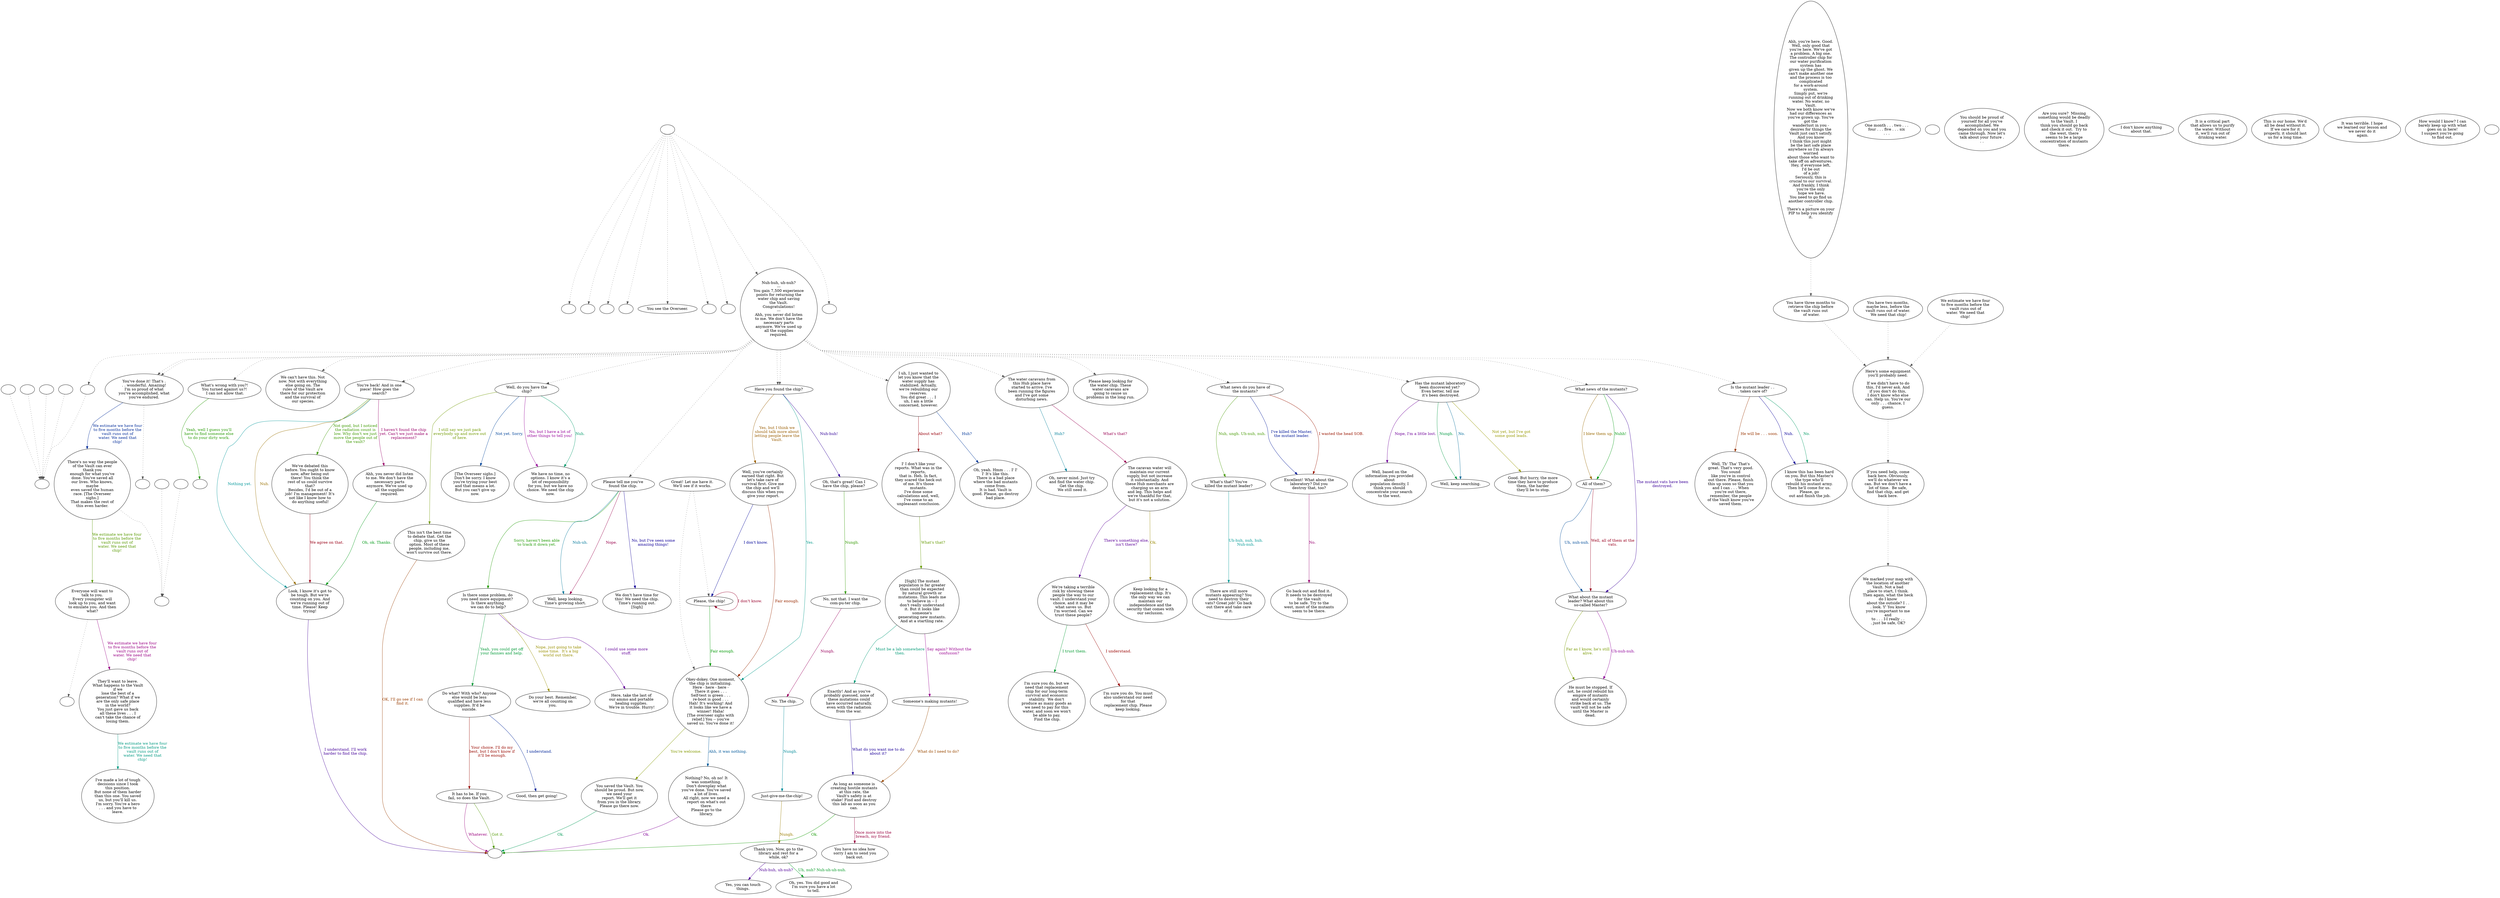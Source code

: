 digraph OVER {
  "start" [style=filled       fillcolor="#FFFFFF"       color="#000000"]
  "start" -> "combat_p_proc" [style=dotted color="#555555"]
  "start" -> "critter_p_proc" [style=dotted color="#555555"]
  "start" -> "damage_p_proc" [style=dotted color="#555555"]
  "start" -> "destroy_p_proc" [style=dotted color="#555555"]
  "start" -> "look_at_p_proc" [style=dotted color="#555555"]
  "start" -> "map_enter_p_proc" [style=dotted color="#555555"]
  "start" -> "pickup_p_proc" [style=dotted color="#555555"]
  "start" -> "talk_p_proc" [style=dotted color="#555555"]
  "start" -> "use_skill_on_p_proc" [style=dotted color="#555555"]
  "start" [label=""]
  "combat_p_proc" [style=filled       fillcolor="#FFFFFF"       color="#000000"]
  "combat_p_proc" [label=""]
  "critter_p_proc" [style=filled       fillcolor="#FFFFFF"       color="#000000"]
  "critter_p_proc" [label=""]
  "damage_p_proc" [style=filled       fillcolor="#FFFFFF"       color="#000000"]
  "damage_p_proc" [label=""]
  "look_at_p_proc" [style=filled       fillcolor="#FFFFFF"       color="#000000"]
  "look_at_p_proc" [label="You see the Overseer."]
  "map_enter_p_proc" [style=filled       fillcolor="#FFFFFF"       color="#000000"]
  "map_enter_p_proc" [label=""]
  "pickup_p_proc" [style=filled       fillcolor="#FFFFFF"       color="#000000"]
  "pickup_p_proc" [label=""]
  "talk_p_proc" [style=filled       fillcolor="#FFFFFF"       color="#000000"]
  "talk_p_proc" -> "get_reaction" [style=dotted color="#555555"]
  "talk_p_proc" -> "over81" [style=dotted color="#555555"]
  "talk_p_proc" -> "over72" [style=dotted color="#555555"]
  "talk_p_proc" -> "over71" [style=dotted color="#555555"]
  "talk_p_proc" -> "over28" [style=dotted color="#555555"]
  "talk_p_proc" -> "over07" [style=dotted color="#555555"]
  "talk_p_proc" -> "over12" [style=dotted color="#555555"]
  "talk_p_proc" -> "over19" [style=dotted color="#555555"]
  "talk_p_proc" -> "over28" [style=dotted color="#555555"]
  "talk_p_proc" -> "over73" [style=dotted color="#555555"]
  "talk_p_proc" -> "over80" [style=dotted color="#555555"]
  "talk_p_proc" -> "over54" [style=dotted color="#555555"]
  "talk_p_proc" -> "over42" [style=dotted color="#555555"]
  "talk_p_proc" -> "over50" [style=dotted color="#555555"]
  "talk_p_proc" -> "over81" [style=dotted color="#555555"]
  "talk_p_proc" -> "over62" [style=dotted color="#555555"]
  "talk_p_proc" -> "over68" [style=dotted color="#555555"]
  "talk_p_proc" [label="Nuh-huh, uh-nuh?\n---\nYou gain 7,500 experience\npoints for returning the\nwater chip and saving\nthe Vault.\nCongratulations!\n---\nAhh, you never did listen\nto me. We don't have the\nnecessary parts\nanymore. We've used up\nall the supplies\nrequired."]
  "use_skill_on_p_proc" [style=filled       fillcolor="#FFFFFF"       color="#000000"]
  "use_skill_on_p_proc" [label=""]
  "overend" [style=filled       fillcolor="#FFFFFF"       color="#000000"]
  "overend" [label=""]
  "overcbt" [style=filled       fillcolor="#FFFFFF"       color="#000000"]
  "overcbt" [label=""]
  "over00" [style=filled       fillcolor="#FFFFFF"       color="#000000"]
  "over00" -> "over01" [style=dotted color="#555555"]
  "over00" [label="Ahh, you're here. Good.\nWell, only good that\nyou're here. We've got\na problem. A big one.\nThe controller chip for\nour water purification\nsystem has\ngiven up the ghost. We\ncan't make another one\nand the process is too\ncomplicated\nfor a work-around\nsystem.\nSimply put, we're\nrunning out of drinking\nwater. No water, no\nVault.\nNow we both know we've\nhad our differences as\nyou've grown up. You've\ngot the\nwanderlust in you -\ndesires for things the\nVault just can't satisfy.\nAnd you know\nI think this just might\nbe the last safe place\nanywhere so I'm always\nworried\nabout those who want to\ntake off on adventures.\nHey, if everyone left,\nI'd be out\n of a job!\nSeriously, this is\ncrucial to our survival.\nAnd frankly, I think\nyou're the only\n hope we have.\nYou need to go find us\nanother controller chip.\n---\nThere's a picture on your\nPIP to help you identify\nit."]
  "over01" [style=filled       fillcolor="#FFFFFF"       color="#000000"]
  "over01" -> "over04" [style=dotted color="#555555"]
  "over01" [label="You have three months to\nretrieve the chip before\nthe vault runs out\n of water."]
  "over01a" [style=filled       fillcolor="#FFFFFF"       color="#000000"]
  "over01a" [label="One month . . . two . . .\nfour . . . five . . . six\n. . ."]
  "over02" [style=filled       fillcolor="#FFFFFF"       color="#000000"]
  "over02" -> "over04" [style=dotted color="#555555"]
  "over02" [label="You have two months,\nmaybe less, before the\nvault runs out of water.\n We need that chip!"]
  "over03" [style=filled       fillcolor="#FFFFFF"       color="#000000"]
  "over03" -> "over04" [style=dotted color="#555555"]
  "over03" [label="We estimate we have four\nto five months before the\nvault runs out of\nwater. We need that\nchip!"]
  "over04" [style=filled       fillcolor="#FFFFFF"       color="#000000"]
  "over04" -> "over05" [style=dotted color="#555555"]
  "over04" [label="Here's some equipment\nyou'll probably need.\n---\nIf we didn't have to do\nthis, I'd never ask. And\nif you don't do this,\nI don't know who else\ncan. Help us. You're our\nonly . . . chance, I\nguess."]
  "over05" [style=filled       fillcolor="#FFFFFF"       color="#000000"]
  "over05" -> "over06" [style=dotted color="#555555"]
  "over05" [label="If you need help, come\nback here. Obviously,\nwe'll do whatever we\ncan. But we don't have a\nlot of time.  Be safe,\nfind that chip, and get\nback here."]
  "over06" [style=filled       fillcolor="#FFFFFF"       color="#000000"]
  "over06" [label="We marked your map with\nthe location of another\nVault. Not a bad\nplace to start, I think.\nThen again, what the heck\ndo I know\nabout the outside? I . .\n. look. Y' You know\nyou're important to me\nand\nto . . . I-I really . .\n. just be safe, OK?"]
  "over07" [style=filled       fillcolor="#FFFFFF"       color="#000000"]
  "over07" [label="You're back! And in one\npiece! How goes the\nsearch?"]
  "over07" -> "over10" [label="Not good, but I noticed\nthe radiation count is\nlow. Why don't we just\nmove the people out of\nthe vault?" color="#3D9900" fontcolor="#3D9900"]
  "over07" -> "over09" [label="I haven't found the chip\nyet. Can't we just make a\nreplacement?" color="#990069" fontcolor="#990069"]
  "over07" -> "over08" [label="Nothing yet." color="#009699" fontcolor="#009699"]
  "over07" -> "over08" [label="Nuh." color="#996F00" fontcolor="#996F00"]
  "over08" [style=filled       fillcolor="#FFFFFF"       color="#000000"]
  "over08" [label="Look, I know it's got to\nbe tough. But we're\ncounting on you. And\nwe're running out of\ntime. Please! Keep\ntrying!"]
  "over08" -> "overend" [label="I understand. I'll work\nharder to find the chip." color="#430099" fontcolor="#430099"]
  "over09" [style=filled       fillcolor="#FFFFFF"       color="#000000"]
  "over09" [label="Ahh, you never did listen\nto me. We don't have the\nnecessary parts\nanymore. We've used up\nall the supplies\nrequired."]
  "over09" -> "over08" [label="Oh, ok. Thanks." color="#009916" fontcolor="#009916"]
  "over10" [style=filled       fillcolor="#FFFFFF"       color="#000000"]
  "over10" [label="We've debated this\nbefore. You ought to know\nnow, after being out\nthere! You think the\nrest of us could survive\nthat?\nBesides, I'd be out of a\njob! I'm management! It's\nnot like I know how to\n do anything useful!"]
  "over10" -> "over08" [label="We agree on that." color="#990016" fontcolor="#990016"]
  "over12" [style=filled       fillcolor="#FFFFFF"       color="#000000"]
  "over12" [label="Well, do you have the\nchip?"]
  "over12" -> "over13" [label="Not yet. Sorry." color="#004399" fontcolor="#004399"]
  "over12" -> "over14" [label="I still say we just pack\neverybody up and move out\nof here." color="#709900" fontcolor="#709900"]
  "over12" -> "over16" [label="No, but I have a lot of\nother things to tell you!" color="#960099" fontcolor="#960099"]
  "over12" -> "over16" [label="Nuh." color="#009969" fontcolor="#009969"]
  "over13" [style=filled       fillcolor="#FFFFFF"       color="#000000"]
  "over13" [label="[The Overseer sighs.]\nDon't be sorry. I know\nyou're trying your best\nand that means a lot.\nBut you can't give up\nnow."]
  "over14" [style=filled       fillcolor="#FFFFFF"       color="#000000"]
  "over14" [label="This isn't the best time\nto debate that. Get the\nchip, give us the\noption. Most of these\npeople, including me,\nwon't survive out there."]
  "over14" -> "overend" [label="OK, I'll go see if I can\nfind it." color="#993C00" fontcolor="#993C00"]
  "over16" [style=filled       fillcolor="#FFFFFF"       color="#000000"]
  "over16" [label="We have no time, no\noptions. I know it's a\nlot of responsibility\nfor you, but we have no\nchoice. We need the chip\nnow."]
  "over19" [style=filled       fillcolor="#FFFFFF"       color="#000000"]
  "over19" [label="Please tell me you've\nfound the chip."]
  "over19" -> "over21" [label="No, but I've seen some\namazing things!" color="#100099" fontcolor="#100099"]
  "over19" -> "over22" [label="Sorry, haven't been able\nto track it down yet." color="#1D9900" fontcolor="#1D9900"]
  "over19" -> "over20" [label="Nope." color="#99004A" fontcolor="#99004A"]
  "over19" -> "over20" [label="Nuh-uh." color="#007699" fontcolor="#007699"]
  "over20" [style=filled       fillcolor="#FFFFFF"       color="#000000"]
  "over20" [label="Well, keep looking.\nTime's growing short."]
  "over21" [style=filled       fillcolor="#FFFFFF"       color="#000000"]
  "over21" [label="We don't have time for\nthis! We need the chip.\nTime's running out.\n[Sigh]"]
  "over22" [style=filled       fillcolor="#FFFFFF"       color="#000000"]
  "over22" [label="Is there some problem, do\nyou need more equipment? \nIs there anything\n we can do to help?"]
  "over22" -> "over23" [label="Nope, just going to take\nsome time.  It's a big\nworld out there." color="#998F00" fontcolor="#998F00"]
  "over22" -> "over24" [label="I could use some more\nstuff." color="#620099" fontcolor="#620099"]
  "over22" -> "over25" [label="Yeah, you could get off\nyour fannies and help." color="#009936" fontcolor="#009936"]
  "over23" [style=filled       fillcolor="#FFFFFF"       color="#000000"]
  "over23" [label="Do your best. Remember,\nwe're all counting on\nyou."]
  "over24" [style=filled       fillcolor="#FFFFFF"       color="#000000"]
  "over24" [label="Here, take the last of\nour ammo and portable\nhealing supplies.\n We're in trouble. Hurry!"]
  "over25" [style=filled       fillcolor="#FFFFFF"       color="#000000"]
  "over25" [label="Do what? With who? Anyone\nelse would be less\nqualified and have less\nsupplies. It'd be\nsuicide."]
  "over25" -> "over26" [label="Your choice. I'll do my\nbest, but I don't know if\nit'll be enough." color="#990900" fontcolor="#990900"]
  "over25" -> "over27" [label="I understand." color="#002499" fontcolor="#002499"]
  "over26" [style=filled       fillcolor="#FFFFFF"       color="#000000"]
  "over26" [label="It has to be. If you\nfail, so does the Vault."]
  "over26" -> "overend" [label="Got it." color="#509900" fontcolor="#509900"]
  "over26" -> "overend" [label="Whatever." color="#99007D" fontcolor="#99007D"]
  "over27" [style=filled       fillcolor="#FFFFFF"       color="#000000"]
  "over27" [label="Good, then get going!"]
  "over28" [style=filled       fillcolor="#FFFFFF"       color="#000000"]
  "over28" [label="Have you found the chip?"]
  "over28" -> "over31" [label="Yes." color="#009989" fontcolor="#009989"]
  "over28" -> "over34" [label="Yes, but I think we\nshould talk more about\nletting people leave the\nVault." color="#995C00" fontcolor="#995C00"]
  "over28" -> "over37" [label="Nuh-huh!" color="#2F0099" fontcolor="#2F0099"]
  "over29" [style=filled       fillcolor="#FFFFFF"       color="#000000"]
  "over29" -> "over31" [style=dotted color="#555555"]
  "over29" -> "over30" [style=dotted color="#555555"]
  "over29" [label="Great! Let me have it.\nWe'll see if it works."]
  "over30" [style=filled       fillcolor="#FFFFFF"       color="#000000"]
  "over30" [label="Please, the chip!"]
  "over30" -> "over31" [label="Fair enough." color="#009903" fontcolor="#009903"]
  "over30" -> "over30" [label="I don't know." color="#99002A" fontcolor="#99002A"]
  "over31" [style=filled       fillcolor="#FFFFFF"       color="#000000"]
  "over31" [label="Okey-dokey. One moment,\nthe chip is initializing.\nHere - here - here -\nThere it goes . . .\nSelf-test is green . . .\nre-boot is good . . .\nHah! It's working! And\nit looks like we have a\nwinner! Haha!\n[The overseer sighs with\nrelief.] You -- you've\nsaved us. You've done it!"]
  "over31" -> "over32" [label="Ahh, it was nothing." color="#005799" fontcolor="#005799"]
  "over31" -> "over33" [label="You're welcome." color="#839900" fontcolor="#839900"]
  "over32" [style=filled       fillcolor="#FFFFFF"       color="#000000"]
  "over32" [label="Nothing? No, oh no! It\nwas something.\nDon't downplay what\nyou've done. You've saved\na lot of lives.\nAll right, now we need a\nreport on what's out\nthere.\nPlease go to the\nlibrary."]
  "over32" -> "overend" [label="Ok." color="#820099" fontcolor="#820099"]
  "over33" [style=filled       fillcolor="#FFFFFF"       color="#000000"]
  "over33" [label="You saved the Vault. You\nshould be proud. But now,\nwe need your\nreport. We'll get it\nfrom you in the library.\nPlease go there now."]
  "over33" -> "overend" [label="Ok." color="#009955" fontcolor="#009955"]
  "over34" [style=filled       fillcolor="#FFFFFF"       color="#000000"]
  "over34" [label="Well, you've certainly\nearned that right. But\nlet's take care of\nsurvival first. Give me\nthe chip and we'll\ndiscuss this when you\n give your report."]
  "over34" -> "over31" [label="Fair enough." color="#992900" fontcolor="#992900"]
  "over34" -> "over30" [label="I don't know." color="#000499" fontcolor="#000499"]
  "over34_1" [style=filled       fillcolor="#FFFFFF"       color="#000000"]
  "over34_1" [label=""]
  "over37" [style=filled       fillcolor="#FFFFFF"       color="#000000"]
  "over37" [label="Oh, that's great! Can I\nhave the chip, please?"]
  "over37" -> "over38" [label="Nungh." color="#319900" fontcolor="#319900"]
  "over38" [style=filled       fillcolor="#FFFFFF"       color="#000000"]
  "over38" [label="No, not that. I want the\ncom-pu-ter chip."]
  "over38" -> "over38a" [label="Nungh." color="#99005D" fontcolor="#99005D"]
  "over38a" [style=filled       fillcolor="#FFFFFF"       color="#000000"]
  "over38a" [label="No. The chip."]
  "over38a" -> "over39" [label="Nungh." color="#008A99" fontcolor="#008A99"]
  "over39" [style=filled       fillcolor="#FFFFFF"       color="#000000"]
  "over39" [label="Just-give-me-the-chip!"]
  "over39" -> "over40" [label="Nungh." color="#997C00" fontcolor="#997C00"]
  "over40" [style=filled       fillcolor="#FFFFFF"       color="#000000"]
  "over40" [label="Thank you. Now, go to the\nlibrary and rest for a\nwhile, ok?"]
  "over40" -> "over41" [label="Nuh-huh, uh-nuh?" color="#4F0099" fontcolor="#4F0099"]
  "over40" -> "over41a" [label="Uh, nuh? Nuh-uh-uh-nuh." color="#009922" fontcolor="#009922"]
  "over41" [style=filled       fillcolor="#FFFFFF"       color="#000000"]
  "over41" [label="Yes, you can touch\nthings."]
  "over41a" [style=filled       fillcolor="#FFFFFF"       color="#000000"]
  "over41a" [label="Oh, yes. You did good and\nI'm sure you have a lot\nto tell."]
  "over42" [style=filled       fillcolor="#FFFFFF"       color="#000000"]
  "over42" [label="I uh, I just wanted to\nlet you know that the\nwater supply has\nstabilized. Actually,\nwe're rebuilding our\nreserves.\nYou did great . . . I\nuh, I am a little\nconcerned, however."]
  "over42" -> "over43" [label="About what?" color="#99000A" fontcolor="#99000A"]
  "over42" -> "over49" [label="Huh?" color="#003799" fontcolor="#003799"]
  "over43" [style=filled       fillcolor="#FFFFFF"       color="#000000"]
  "over43" [label="I' I don't like your\nreports. What was in the\nreports,\nthat is. Heh. In fact,\nthey scared the heck out\nof me. It's those\nmutants.\nI've done some\ncalculations and, well,\nI've come to an\nunpleasant conclusion."]
  "over43" -> "over44" [label="What's that?" color="#649900" fontcolor="#649900"]
  "over44" [style=filled       fillcolor="#FFFFFF"       color="#000000"]
  "over44" [label="[Sigh] The mutant\npopulation is far greater\nthan could be expected\nby natural growth or\nmutations. This leads me\nto believe in -- I\ndon't really understand\nit. But it looks like\nsomeone's\ngenerating new mutants.\nAnd at a startling rate."]
  "over44" -> "over45" [label="Say again? Without the\nconfusion?" color="#990090" fontcolor="#990090"]
  "over44" -> "over46" [label="Must be a lab somewhere\nthen." color="#009975" fontcolor="#009975"]
  "over45" [style=filled       fillcolor="#FFFFFF"       color="#000000"]
  "over45" [label="Someone's making mutants!"]
  "over45" -> "over47" [label="What do I need to do?" color="#994800" fontcolor="#994800"]
  "over46" [style=filled       fillcolor="#FFFFFF"       color="#000000"]
  "over46" [label="Exactly! And as you've\nprobably guessed, none of\nthese mutations could\nhave occurred naturally,\neven with the radiation\nfrom the war."]
  "over46" -> "over47" [label="What do you want me to do\nabout it?" color="#1C0099" fontcolor="#1C0099"]
  "over47" [style=filled       fillcolor="#FFFFFF"       color="#000000"]
  "over47" [label="As long as someone is\ncreating hostile mutants\nat this rate, the\nVault's safety is at\nstake! Find and destroy\nthis lab as soon as you\ncan."]
  "over47" -> "overend" [label="Ok." color="#119900" fontcolor="#119900"]
  "over47" -> "over48" [label="Once more into the\nbreach, my friend." color="#99003E" fontcolor="#99003E"]
  "over48" [style=filled       fillcolor="#FFFFFF"       color="#000000"]
  "over48" [label="You have no idea how\nsorry I am to send you\nback out."]
  "over49" [style=filled       fillcolor="#FFFFFF"       color="#000000"]
  "over49" [label="Oh, yeah. Hmm . . . I' I'\nI' It's like this.\nThere is a bad place\nwhere the bad mutants\ncome from.\nIt is bad. Vault is\ngood. Please, go destroy\nbad place."]
  "over50" [style=filled       fillcolor="#FFFFFF"       color="#000000"]
  "over50" [label="Has the mutant laboratory\nbeen discovered yet? \nEven better, tell me\n it's been destroyed."]
  "over50" -> "over51" [label="No." color="#006A99" fontcolor="#006A99"]
  "over50" -> "over52" [label="Not yet, but I've got\nsome good leads." color="#979900" fontcolor="#979900"]
  "over50" -> "over53" [label="Nope, I'm a little lost." color="#6E0099" fontcolor="#6E0099"]
  "over50" -> "over51" [label="Nungh." color="#009942" fontcolor="#009942"]
  "over51" [style=filled       fillcolor="#FFFFFF"       color="#000000"]
  "over51" [label="Well, keep searching."]
  "over52" [style=filled       fillcolor="#FFFFFF"       color="#000000"]
  "over52" [label="Good. But hurry, the more\ntime they have to produce\nthem, the harder\n they'll be to stop."]
  "over53" [style=filled       fillcolor="#FFFFFF"       color="#000000"]
  "over53" [label="Well, based on the\ninformation you provided\nabout\npopulation density, I\nthink you should\nconcentrate your search\nto the west."]
  "over54" [style=filled       fillcolor="#FFFFFF"       color="#000000"]
  "over54" [label="What news do you have of\nthe mutants?"]
  "over54" -> "over55" [label="I wasted the head SOB." color="#991500" fontcolor="#991500"]
  "over54" -> "over55" [label="I've killed the Master,\nthe mutant leader." color="#001799" fontcolor="#001799"]
  "over54" -> "over61" [label="Nuh, ungh. Uh-nuh, nuh." color="#449900" fontcolor="#449900"]
  "over55" [style=filled       fillcolor="#FFFFFF"       color="#000000"]
  "over55" [label="Excellent! What about the\nlaboratory? Did you\ndestroy that, too?"]
  "over55" -> "over60" [label="No." color="#990071" fontcolor="#990071"]
  "over58" [style=filled       fillcolor="#FFFFFF"       color="#000000"]
  "over58" [label="You should be proud of\nyourself for all you've\naccomplished. We\ndepended on you and you\ncame through. Now let's\ntalk about your future .\n. ."]
  "over59" [style=filled       fillcolor="#FFFFFF"       color="#000000"]
  "over59" [label="Are you sure?  Missing\nsomething would be deadly\nto the Vault. I\nthink you should go back\nand check it out.  Try to\nthe west, there\nseems to be a large\nconcentration of mutants\nthere."]
  "over60" [style=filled       fillcolor="#FFFFFF"       color="#000000"]
  "over60" [label="Go back out and find it. \nIt needs to be destroyed\nfor the vault\nto be safe. Try to the\nwest, most of the mutants\nseem to be there."]
  "over61" [style=filled       fillcolor="#FFFFFF"       color="#000000"]
  "over61" [label="What's that? You've\nkilled the mutant leader?"]
  "over61" -> "over61a" [label="Uh-huh, nuh, huh.\nNuh-nuh." color="#009995" fontcolor="#009995"]
  "over61a" [style=filled       fillcolor="#FFFFFF"       color="#000000"]
  "over61a" [label="There are still more\nmutants appearing? You\nneed to destroy their\nvats? Great job! Go back\nout there and take care\nof it."]
  "over62" [style=filled       fillcolor="#FFFFFF"       color="#000000"]
  "over62" [label="What news of the mutants?"]
  "over62" -> "over63" [label="I blew them up." color="#996800" fontcolor="#996800"]
  "over62" -> "over64" [label="The mutant vats have been\ndestroyed." color="#3B0099" fontcolor="#3B0099"]
  "over62" -> "over63" [label="Nuhh!" color="#00990F" fontcolor="#00990F"]
  "over63" [style=filled       fillcolor="#FFFFFF"       color="#000000"]
  "over63" [label="All of them?"]
  "over63" -> "over64" [label="Well, all of them at the\nvats." color="#99001E" fontcolor="#99001E"]
  "over63" -> "over64" [label="Uh, nuh-nuh." color="#004B99" fontcolor="#004B99"]
  "over64" [style=filled       fillcolor="#FFFFFF"       color="#000000"]
  "over64" [label="What about the mutant\nleader? What about this\nso-called Master?"]
  "over64" -> "over66" [label="Far as I know, he's still\nalive." color="#779900" fontcolor="#779900"]
  "over64" -> "over66" [label="Uh-nuh-nuh." color="#8E0099" fontcolor="#8E0099"]
  "over66" [style=filled       fillcolor="#FFFFFF"       color="#000000"]
  "over66" [label="He must be stopped. If\nnot, he could rebuild his\nempire of mutants\nand would certainly\nstrike back at us. The\nvault will not be safe\nuntil the Master is\ndead."]
  "over68" [style=filled       fillcolor="#FFFFFF"       color="#000000"]
  "over68" [label="Is the mutant leader . .\n. taken care of?"]
  "over68" -> "over69" [label="No." color="#009961" fontcolor="#009961"]
  "over68" -> "over70" [label="He will be . . . soon." color="#993500" fontcolor="#993500"]
  "over68" -> "over69" [label="Nuh." color="#080099" fontcolor="#080099"]
  "over69" [style=filled       fillcolor="#FFFFFF"       color="#000000"]
  "over69" [label="I know this has been hard\non you. But this Master's\nthe type who'll\nrebuild his mutant army.\nThen he'll come for us.\nPlease, go\n out and finish the job."]
  "over70" [style=filled       fillcolor="#FFFFFF"       color="#000000"]
  "over70" [label="Well, Th' Tha' That's\ngreat. That's very good.\nYou sound\nlike you're in control\nout there. Please, finish\nthis up soon so that you\nand I can . . . When\nyou're out there,\nremember, the people\nof the Vault know you've\nsaved them."]
  "over71" [style=filled       fillcolor="#FFFFFF"       color="#000000"]
  "over71" [label="We can't have this. Not\nnow. Not with everything\nelse going on. The\nrules of the Vault are\nthere for our protection\nand the survival of\n our species."]
  "over72" [style=filled       fillcolor="#FFFFFF"       color="#000000"]
  "over72" [label="What's wrong with you?!\nYou turned against us?!\n I can not allow that."]
  "over72" -> "overcbt" [label="Yeah, well I guess you'll\nhave to find someone else\nto do your dirty work." color="#249900" fontcolor="#249900"]
  "over73" [style=filled       fillcolor="#FFFFFF"       color="#000000"]
  "over73" [label="The water caravans from\nthis Hub place have\nstarted to arrive. I've\nbeen running the figures\nand I've got some\ndisturbing news."]
  "over73" -> "over75" [label="What's that?" color="#990051" fontcolor="#990051"]
  "over73" -> "over74" [label="Huh?" color="#007E99" fontcolor="#007E99"]
  "over74" [style=filled       fillcolor="#FFFFFF"       color="#000000"]
  "over74" [label="Oh, never mind. Just try\nand find the water chip.\nGet the chip.\n We still need it."]
  "over75" [style=filled       fillcolor="#FFFFFF"       color="#000000"]
  "over75" [label="The caravan water will\nmaintain our current\nsupply, but not increase\nit substantially. And\nthese Hub merchants are\ncharging us an arm\nand leg. This helps and\nwe're thankful for that,\nbut it's not a solution."]
  "over75" -> "over76" [label="Ok." color="#998800" fontcolor="#998800"]
  "over75" -> "over77" [label="There's something else,\nisn't there?" color="#5B0099" fontcolor="#5B0099"]
  "over76" [style=filled       fillcolor="#FFFFFF"       color="#000000"]
  "over76" [label="Keep looking for a\nreplacement chip. It's\nthe only way we can\nmaintain our\nindependence and the\nsecurity that comes with\nour seclusion."]
  "over77" [style=filled       fillcolor="#FFFFFF"       color="#000000"]
  "over77" [label="We're taking a terrible\nrisk by showing these\npeople the way to our\nvault. I understand your\nchoice, and it may be\nwhat saves us. But\nI'm worried. Can we\ntrust these people?"]
  "over77" -> "over78" [label="I trust them." color="#00992E" fontcolor="#00992E"]
  "over77" -> "over79" [label="I understand." color="#990200" fontcolor="#990200"]
  "over78" [style=filled       fillcolor="#FFFFFF"       color="#000000"]
  "over78" [label="I'm sure you do, but we\nneed that replacement\nchip for our long-term\nsurvival and economic\nstability.  We don't\nproduce as many goods as\nwe need to pay for this\nwater, and soon we won't\nbe able to pay.\n Find the chip."]
  "over79" [style=filled       fillcolor="#FFFFFF"       color="#000000"]
  "over79" [label="I'm sure you do. You must\nalso understand our need\nfor that\nreplacement chip. Please\nkeep looking."]
  "over80" [style=filled       fillcolor="#FFFFFF"       color="#000000"]
  "over80" [label="Please keep looking for\nthe water chip. These\nwater caravans are\ngoing to cause us\nproblems in the long run."]
  "over81" [style=filled       fillcolor="#FFFFFF"       color="#000000"]
  "over81" -> "TopReact" [style=dotted color="#555555"]
  "over81" [label="You've done it! That's .\n. . wonderful. Amazing!\nI'm so proud of what\nyou've accomplished, what\nyou've endured."]
  "over81" -> "Over81b" [label="We estimate we have four\nto five months before the\nvault runs out of\nwater. We need that\nchip!" color="#002B99" fontcolor="#002B99"]
  "Over81b" [style=filled       fillcolor="#FFFFFF"       color="#000000"]
  "Over81b" -> "LevelToReact" [style=dotted color="#555555"]
  "Over81b" [label="There's no way the people\nof the Vault can ever\nthank you\nenough for what you've\ndone. You've saved all\nour lives. Who knows,\nmaybe\neven saved the human\nrace. [The Overseer\nsighs.]\nThat makes the rest of\nthis even harder."]
  "Over81b" -> "Over81c" [label="We estimate we have four\nto five months before the\nvault runs out of\nwater. We need that\nchip!" color="#589900" fontcolor="#589900"]
  "Over81c" [style=filled       fillcolor="#FFFFFF"       color="#000000"]
  "Over81c" -> "BottomReact" [style=dotted color="#555555"]
  "Over81c" [label="Everyone will want to\ntalk to you.\nEvery youngster will\nlook up to you, and want\nto emulate you. And then\nwhat?"]
  "Over81c" -> "Over81d" [label="We estimate we have four\nto five months before the\nvault runs out of\nwater. We need that\nchip!" color="#990084" fontcolor="#990084"]
  "Over81d" [style=filled       fillcolor="#FFFFFF"       color="#000000"]
  "Over81d" [label="They'll want to leave.\nWhat happens to the Vault\nif we\nlose the best of a\ngeneration? What if we\nare the only safe place\nin the world?\nYou just gave us back\nall these lives . . . I\ncan't take the chance of\nlosing them."]
  "Over81d" -> "Over81e" [label="We estimate we have four\nto five months before the\nvault runs out of\nwater. We need that\nchip!" color="#009981" fontcolor="#009981"]
  "Over81e" [style=filled       fillcolor="#FFFFFF"       color="#000000"]
  "Over81e" [label="I've made a lot of tough\ndecisions since I took\nthis position.\nBut none of them harder\nthan this one. You saved\nus, but you'll kill us.\nI'm sorry. You're a hero\n. . . and you have to\nleave."]
  "over100" [style=filled       fillcolor="#FFFFFF"       color="#000000"]
  "over100" [label="I don't know anything\nabout that."]
  "over200" [style=filled       fillcolor="#FFFFFF"       color="#000000"]
  "over200" [label="It is a critical part\nthat allows us to purify\nthe water. Without\nit, we'll run out of\ndrinking water."]
  "over201" [style=filled       fillcolor="#FFFFFF"       color="#000000"]
  "over201" [label="This is our home. We'd\nall be dead without it.\nIf we care for it\nproperly, it should last\nus for a long time."]
  "over202" [style=filled       fillcolor="#FFFFFF"       color="#000000"]
  "over202" [label="It was terrible. I hope\nwe learned our lesson and\nwe never do it\n again."]
  "over203" [style=filled       fillcolor="#FFFFFF"       color="#000000"]
  "over203" [label="How would I know? I can\nbarely keep up with what\ngoes on in here!\nI suspect you're going\nto find out."]
  "destroy_p_proc" [style=filled       fillcolor="#FFFFFF"       color="#000000"]
  "destroy_p_proc" [label=""]
  "get_reaction" [style=filled       fillcolor="#FFFFFF"       color="#000000"]
  "get_reaction" -> "ReactToLevel" [style=dotted color="#555555"]
  "get_reaction" [label=""]
  "ReactToLevel" [style=filled       fillcolor="#FFFFFF"       color="#000000"]
  "ReactToLevel" [label=""]
  "LevelToReact" [style=filled       fillcolor="#FFFFFF"       color="#000000"]
  "LevelToReact" [label=""]
  "UpReact" [style=filled       fillcolor="#FFFFFF"       color="#000000"]
  "UpReact" -> "ReactToLevel" [style=dotted color="#555555"]
  "UpReact" [label=""]
  "DownReact" [style=filled       fillcolor="#FFFFFF"       color="#000000"]
  "DownReact" -> "ReactToLevel" [style=dotted color="#555555"]
  "DownReact" [label=""]
  "BottomReact" [style=filled       fillcolor="#FFFFFF"       color="#000000"]
  "BottomReact" [label=""]
  "TopReact" [style=filled       fillcolor="#FFFFFF"       color="#000000"]
  "TopReact" [label=""]
  "BigUpReact" [style=filled       fillcolor="#FFFFFF"       color="#000000"]
  "BigUpReact" -> "ReactToLevel" [style=dotted color="#555555"]
  "BigUpReact" [label=""]
  "BigDownReact" [style=filled       fillcolor="#FFFFFF"       color="#000000"]
  "BigDownReact" -> "ReactToLevel" [style=dotted color="#555555"]
  "BigDownReact" [label=""]
  "UpReactLevel" [style=filled       fillcolor="#FFFFFF"       color="#000000"]
  "UpReactLevel" -> "LevelToReact" [style=dotted color="#555555"]
  "UpReactLevel" [label=""]
  "DownReactLevel" [style=filled       fillcolor="#FFFFFF"       color="#000000"]
  "DownReactLevel" -> "LevelToReact" [style=dotted color="#555555"]
  "DownReactLevel" [label=""]
  "Goodbyes" [style=filled       fillcolor="#FFFFFF"       color="#000000"]
  "Goodbyes" [label=""]
}